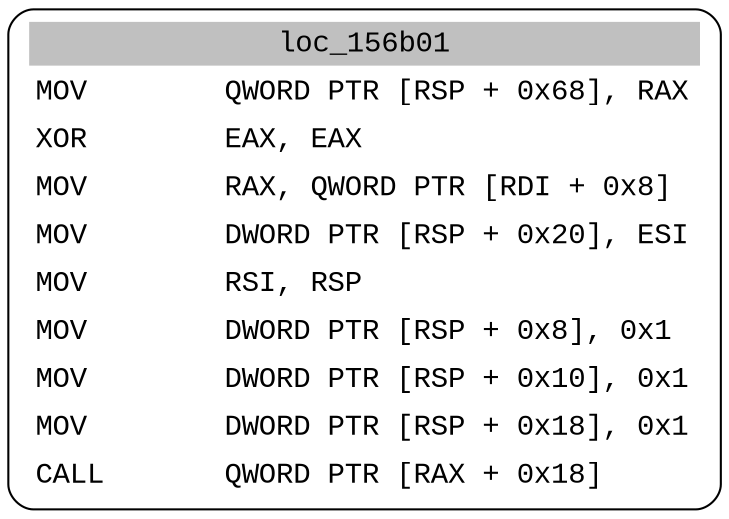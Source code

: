 digraph asm_graph {
1941 [
shape="Mrecord" fontname="Courier New"label =<<table border="0" cellborder="0" cellpadding="3"><tr><td align="center" colspan="2" bgcolor="grey">loc_156b01</td></tr><tr><td align="left">MOV        QWORD PTR [RSP + 0x68], RAX</td></tr><tr><td align="left">XOR        EAX, EAX</td></tr><tr><td align="left">MOV        RAX, QWORD PTR [RDI + 0x8]</td></tr><tr><td align="left">MOV        DWORD PTR [RSP + 0x20], ESI</td></tr><tr><td align="left">MOV        RSI, RSP</td></tr><tr><td align="left">MOV        DWORD PTR [RSP + 0x8], 0x1</td></tr><tr><td align="left">MOV        DWORD PTR [RSP + 0x10], 0x1</td></tr><tr><td align="left">MOV        DWORD PTR [RSP + 0x18], 0x1</td></tr><tr><td align="left">CALL       QWORD PTR [RAX + 0x18]</td></tr></table>> ];
}